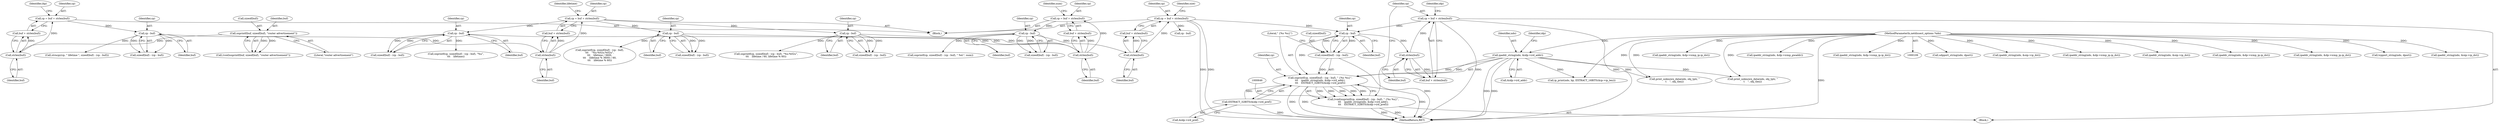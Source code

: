 digraph "0_tcpdump_2b62d1dda41590db29368ec7ba5f4faf3464765a@pointer" {
"1000647" [label="(Call,snprintf(cp, sizeof(buf) - (cp - buf), \" {%s %u}\",\n\t\t\t    ipaddr_string(ndo, &idp->ird_addr),\n\t\t\t    EXTRACT_32BITS(&idp->ird_pref)))"];
"1000652" [label="(Call,cp - buf)"];
"1000667" [label="(Call,cp = buf + strlen(buf))"];
"1000671" [label="(Call,strlen(buf))"];
"1000599" [label="(Call,cp = buf + strlen(buf))"];
"1000603" [label="(Call,strlen(buf))"];
"1000594" [label="(Call,cp - buf)"];
"1000576" [label="(Call,cp = buf + strlen(buf))"];
"1000580" [label="(Call,strlen(buf))"];
"1000561" [label="(Call,cp - buf)"];
"1000497" [label="(Call,cp = buf + strlen(buf))"];
"1000501" [label="(Call,strlen(buf))"];
"1000494" [label="(Call,cp - buf)"];
"1000469" [label="(Call,cp = buf + strlen(buf))"];
"1000473" [label="(Call,strlen(buf))"];
"1000464" [label="(Call,snprintf(buf, sizeof(buf), \"router advertisement\"))"];
"1000522" [label="(Call,cp - buf)"];
"1000542" [label="(Call,cp - buf)"];
"1000649" [label="(Call,sizeof(buf) - (cp - buf))"];
"1000656" [label="(Call,ipaddr_string(ndo, &idp->ird_addr))"];
"1000110" [label="(MethodParameterIn,netdissect_options *ndo)"];
"1000662" [label="(Call,EXTRACT_32BITS(&idp->ird_pref))"];
"1000645" [label="(Call,(void)snprintf(cp, sizeof(buf) - (cp - buf), \" {%s %u}\",\n\t\t\t    ipaddr_string(ndo, &idp->ird_addr),\n\t\t\t    EXTRACT_32BITS(&idp->ird_pref)))"];
"1000576" [label="(Call,cp = buf + strlen(buf))"];
"1000652" [label="(Call,cp - buf)"];
"1000311" [label="(Call,udpport_string(ndo, dport))"];
"1000539" [label="(Call,sizeof(buf) - (cp - buf))"];
"1000577" [label="(Identifier,cp)"];
"1000604" [label="(Identifier,buf)"];
"1000287" [label="(Call,ipaddr_string(ndo, &oip->ip_dst))"];
"1000668" [label="(Identifier,cp)"];
"1000498" [label="(Identifier,cp)"];
"1000599" [label="(Call,cp = buf + strlen(buf))"];
"1000662" [label="(Call,EXTRACT_32BITS(&idp->ird_pref))"];
"1000595" [label="(Identifier,cp)"];
"1000594" [label="(Call,cp - buf)"];
"1000456" [label="(Block,)"];
"1000657" [label="(Identifier,ndo)"];
"1000517" [label="(Call,snprintf(cp, sizeof(buf) - (cp - buf), \"%u\",\n\t\t\t    lifetime))"];
"1000465" [label="(Identifier,buf)"];
"1000581" [label="(Identifier,buf)"];
"1001260" [label="(MethodReturn,RET)"];
"1000488" [label="(Call,strncpy(cp, \" lifetime \", sizeof(buf) - (cp - buf)))"];
"1000654" [label="(Identifier,buf)"];
"1000499" [label="(Call,buf + strlen(buf))"];
"1000596" [label="(Identifier,buf)"];
"1001237" [label="(Call,print_unknown_data(ndo, obj_tptr, \"\n\t    \", obj_tlen))"];
"1000491" [label="(Call,sizeof(buf) - (cp - buf))"];
"1000470" [label="(Identifier,cp)"];
"1000563" [label="(Identifier,buf)"];
"1000504" [label="(Identifier,lifetime)"];
"1000462" [label="(Call,(void)snprintf(buf, sizeof(buf), \"router advertisement\"))"];
"1000671" [label="(Call,strlen(buf))"];
"1000658" [label="(Call,&idp->ird_addr)"];
"1000383" [label="(Call,ipaddr_string(ndo, &dp->icmp_ip.ip_dst))"];
"1000305" [label="(Call,ipaddr_string(ndo, &oip->ip_dst))"];
"1000476" [label="(Identifier,ihp)"];
"1000580" [label="(Call,strlen(buf))"];
"1000537" [label="(Call,snprintf(cp, sizeof(buf) - (cp - buf), \"%u:%02u\",\n\t\t\t    lifetime / 60, lifetime % 60))"];
"1000502" [label="(Identifier,buf)"];
"1000110" [label="(MethodParameterIn,netdissect_options *ndo)"];
"1000591" [label="(Call,sizeof(buf) - (cp - buf))"];
"1000469" [label="(Call,cp = buf + strlen(buf))"];
"1000562" [label="(Identifier,cp)"];
"1000650" [label="(Call,sizeof(buf))"];
"1000665" [label="(Identifier,idp)"];
"1000561" [label="(Call,cp - buf)"];
"1000524" [label="(Identifier,buf)"];
"1000542" [label="(Call,cp - buf)"];
"1000543" [label="(Identifier,cp)"];
"1000959" [label="(Call,ip_print(ndo, bp, EXTRACT_16BITS(&ip->ip_len)))"];
"1000641" [label="(Block,)"];
"1000221" [label="(Call,ipaddr_string(ndo, &dp->icmp_ip.ip_dst))"];
"1000672" [label="(Identifier,buf)"];
"1000603" [label="(Call,strlen(buf))"];
"1000408" [label="(Call,ipaddr_string(ndo, &dp->icmp_ip.ip_dst))"];
"1000601" [label="(Call,buf + strlen(buf))"];
"1000622" [label="(Call,cp - buf)"];
"1000497" [label="(Call,cp = buf + strlen(buf))"];
"1000293" [label="(Call,tcpport_string(ndo, dport))"];
"1000669" [label="(Call,buf + strlen(buf))"];
"1000522" [label="(Call,cp - buf)"];
"1000655" [label="(Literal,\" {%s %u}\")"];
"1000473" [label="(Call,strlen(buf))"];
"1000606" [label="(Identifier,size)"];
"1000474" [label="(Identifier,buf)"];
"1000519" [label="(Call,sizeof(buf) - (cp - buf))"];
"1000544" [label="(Identifier,buf)"];
"1000466" [label="(Call,sizeof(buf))"];
"1000496" [label="(Identifier,buf)"];
"1000323" [label="(Call,ipaddr_string(ndo, &oip->ip_dst))"];
"1000365" [label="(Call,ipaddr_string(ndo, &dp->icmp_ip.ip_dst))"];
"1000523" [label="(Identifier,cp)"];
"1000495" [label="(Identifier,cp)"];
"1000589" [label="(Call,snprintf(cp, sizeof(buf) - (cp - buf), \" %d:\", num))"];
"1000558" [label="(Call,sizeof(buf) - (cp - buf))"];
"1000667" [label="(Call,cp = buf + strlen(buf))"];
"1000494" [label="(Call,cp - buf)"];
"1000649" [label="(Call,sizeof(buf) - (cp - buf))"];
"1000663" [label="(Call,&idp->ird_pref)"];
"1000674" [label="(Identifier,idp)"];
"1000656" [label="(Call,ipaddr_string(ndo, &idp->ird_addr))"];
"1000645" [label="(Call,(void)snprintf(cp, sizeof(buf) - (cp - buf), \" {%s %u}\",\n\t\t\t    ipaddr_string(ndo, &idp->ird_addr),\n\t\t\t    EXTRACT_32BITS(&idp->ird_pref)))"];
"1000653" [label="(Identifier,cp)"];
"1000600" [label="(Identifier,cp)"];
"1001229" [label="(Call,print_unknown_data(ndo, obj_tptr, \"\n\t    \", obj_tlen))"];
"1000468" [label="(Literal,\"router advertisement\")"];
"1000501" [label="(Call,strlen(buf))"];
"1000464" [label="(Call,snprintf(buf, sizeof(buf), \"router advertisement\"))"];
"1000471" [label="(Call,buf + strlen(buf))"];
"1000648" [label="(Identifier,cp)"];
"1000583" [label="(Identifier,num)"];
"1000647" [label="(Call,snprintf(cp, sizeof(buf) - (cp - buf), \" {%s %u}\",\n\t\t\t    ipaddr_string(ndo, &idp->ird_addr),\n\t\t\t    EXTRACT_32BITS(&idp->ird_pref)))"];
"1000578" [label="(Call,buf + strlen(buf))"];
"1000556" [label="(Call,snprintf(cp, sizeof(buf) - (cp - buf),\n\t\t\t    \"%u:%02u:%02u\",\n\t\t\t    lifetime / 3600,\n\t\t\t    (lifetime % 3600) / 60,\n\t\t\t    lifetime % 60))"];
"1000448" [label="(Call,ipaddr_string(ndo, &dp->icmp_gwaddr))"];
"1000440" [label="(Call,ipaddr_string(ndo, &dp->icmp_ip.ip_dst))"];
"1000647" -> "1000645"  [label="AST: "];
"1000647" -> "1000662"  [label="CFG: "];
"1000648" -> "1000647"  [label="AST: "];
"1000649" -> "1000647"  [label="AST: "];
"1000655" -> "1000647"  [label="AST: "];
"1000656" -> "1000647"  [label="AST: "];
"1000662" -> "1000647"  [label="AST: "];
"1000645" -> "1000647"  [label="CFG: "];
"1000647" -> "1001260"  [label="DDG: "];
"1000647" -> "1001260"  [label="DDG: "];
"1000647" -> "1001260"  [label="DDG: "];
"1000647" -> "1000645"  [label="DDG: "];
"1000647" -> "1000645"  [label="DDG: "];
"1000647" -> "1000645"  [label="DDG: "];
"1000647" -> "1000645"  [label="DDG: "];
"1000647" -> "1000645"  [label="DDG: "];
"1000652" -> "1000647"  [label="DDG: "];
"1000649" -> "1000647"  [label="DDG: "];
"1000656" -> "1000647"  [label="DDG: "];
"1000656" -> "1000647"  [label="DDG: "];
"1000662" -> "1000647"  [label="DDG: "];
"1000652" -> "1000649"  [label="AST: "];
"1000652" -> "1000654"  [label="CFG: "];
"1000653" -> "1000652"  [label="AST: "];
"1000654" -> "1000652"  [label="AST: "];
"1000649" -> "1000652"  [label="CFG: "];
"1000652" -> "1000649"  [label="DDG: "];
"1000652" -> "1000649"  [label="DDG: "];
"1000667" -> "1000652"  [label="DDG: "];
"1000599" -> "1000652"  [label="DDG: "];
"1000652" -> "1000671"  [label="DDG: "];
"1000667" -> "1000641"  [label="AST: "];
"1000667" -> "1000669"  [label="CFG: "];
"1000668" -> "1000667"  [label="AST: "];
"1000669" -> "1000667"  [label="AST: "];
"1000674" -> "1000667"  [label="CFG: "];
"1000667" -> "1001260"  [label="DDG: "];
"1000667" -> "1001260"  [label="DDG: "];
"1000671" -> "1000667"  [label="DDG: "];
"1000671" -> "1000669"  [label="AST: "];
"1000671" -> "1000672"  [label="CFG: "];
"1000672" -> "1000671"  [label="AST: "];
"1000669" -> "1000671"  [label="CFG: "];
"1000671" -> "1000669"  [label="DDG: "];
"1000599" -> "1000456"  [label="AST: "];
"1000599" -> "1000601"  [label="CFG: "];
"1000600" -> "1000599"  [label="AST: "];
"1000601" -> "1000599"  [label="AST: "];
"1000606" -> "1000599"  [label="CFG: "];
"1000599" -> "1001260"  [label="DDG: "];
"1000599" -> "1001260"  [label="DDG: "];
"1000603" -> "1000599"  [label="DDG: "];
"1000599" -> "1000622"  [label="DDG: "];
"1000603" -> "1000601"  [label="AST: "];
"1000603" -> "1000604"  [label="CFG: "];
"1000604" -> "1000603"  [label="AST: "];
"1000601" -> "1000603"  [label="CFG: "];
"1000603" -> "1000601"  [label="DDG: "];
"1000594" -> "1000603"  [label="DDG: "];
"1000594" -> "1000591"  [label="AST: "];
"1000594" -> "1000596"  [label="CFG: "];
"1000595" -> "1000594"  [label="AST: "];
"1000596" -> "1000594"  [label="AST: "];
"1000591" -> "1000594"  [label="CFG: "];
"1000594" -> "1000589"  [label="DDG: "];
"1000594" -> "1000591"  [label="DDG: "];
"1000594" -> "1000591"  [label="DDG: "];
"1000576" -> "1000594"  [label="DDG: "];
"1000576" -> "1000456"  [label="AST: "];
"1000576" -> "1000578"  [label="CFG: "];
"1000577" -> "1000576"  [label="AST: "];
"1000578" -> "1000576"  [label="AST: "];
"1000583" -> "1000576"  [label="CFG: "];
"1000580" -> "1000576"  [label="DDG: "];
"1000580" -> "1000578"  [label="AST: "];
"1000580" -> "1000581"  [label="CFG: "];
"1000581" -> "1000580"  [label="AST: "];
"1000578" -> "1000580"  [label="CFG: "];
"1000580" -> "1000578"  [label="DDG: "];
"1000561" -> "1000580"  [label="DDG: "];
"1000522" -> "1000580"  [label="DDG: "];
"1000542" -> "1000580"  [label="DDG: "];
"1000561" -> "1000558"  [label="AST: "];
"1000561" -> "1000563"  [label="CFG: "];
"1000562" -> "1000561"  [label="AST: "];
"1000563" -> "1000561"  [label="AST: "];
"1000558" -> "1000561"  [label="CFG: "];
"1000561" -> "1000556"  [label="DDG: "];
"1000561" -> "1000558"  [label="DDG: "];
"1000561" -> "1000558"  [label="DDG: "];
"1000497" -> "1000561"  [label="DDG: "];
"1000497" -> "1000456"  [label="AST: "];
"1000497" -> "1000499"  [label="CFG: "];
"1000498" -> "1000497"  [label="AST: "];
"1000499" -> "1000497"  [label="AST: "];
"1000504" -> "1000497"  [label="CFG: "];
"1000501" -> "1000497"  [label="DDG: "];
"1000497" -> "1000522"  [label="DDG: "];
"1000497" -> "1000542"  [label="DDG: "];
"1000501" -> "1000499"  [label="AST: "];
"1000501" -> "1000502"  [label="CFG: "];
"1000502" -> "1000501"  [label="AST: "];
"1000499" -> "1000501"  [label="CFG: "];
"1000501" -> "1000499"  [label="DDG: "];
"1000494" -> "1000501"  [label="DDG: "];
"1000494" -> "1000491"  [label="AST: "];
"1000494" -> "1000496"  [label="CFG: "];
"1000495" -> "1000494"  [label="AST: "];
"1000496" -> "1000494"  [label="AST: "];
"1000491" -> "1000494"  [label="CFG: "];
"1000494" -> "1000488"  [label="DDG: "];
"1000494" -> "1000491"  [label="DDG: "];
"1000494" -> "1000491"  [label="DDG: "];
"1000469" -> "1000494"  [label="DDG: "];
"1000469" -> "1000456"  [label="AST: "];
"1000469" -> "1000471"  [label="CFG: "];
"1000470" -> "1000469"  [label="AST: "];
"1000471" -> "1000469"  [label="AST: "];
"1000476" -> "1000469"  [label="CFG: "];
"1000473" -> "1000469"  [label="DDG: "];
"1000473" -> "1000471"  [label="AST: "];
"1000473" -> "1000474"  [label="CFG: "];
"1000474" -> "1000473"  [label="AST: "];
"1000471" -> "1000473"  [label="CFG: "];
"1000473" -> "1000471"  [label="DDG: "];
"1000464" -> "1000473"  [label="DDG: "];
"1000464" -> "1000462"  [label="AST: "];
"1000464" -> "1000468"  [label="CFG: "];
"1000465" -> "1000464"  [label="AST: "];
"1000466" -> "1000464"  [label="AST: "];
"1000468" -> "1000464"  [label="AST: "];
"1000462" -> "1000464"  [label="CFG: "];
"1000464" -> "1000462"  [label="DDG: "];
"1000464" -> "1000462"  [label="DDG: "];
"1000522" -> "1000519"  [label="AST: "];
"1000522" -> "1000524"  [label="CFG: "];
"1000523" -> "1000522"  [label="AST: "];
"1000524" -> "1000522"  [label="AST: "];
"1000519" -> "1000522"  [label="CFG: "];
"1000522" -> "1000517"  [label="DDG: "];
"1000522" -> "1000519"  [label="DDG: "];
"1000522" -> "1000519"  [label="DDG: "];
"1000542" -> "1000539"  [label="AST: "];
"1000542" -> "1000544"  [label="CFG: "];
"1000543" -> "1000542"  [label="AST: "];
"1000544" -> "1000542"  [label="AST: "];
"1000539" -> "1000542"  [label="CFG: "];
"1000542" -> "1000537"  [label="DDG: "];
"1000542" -> "1000539"  [label="DDG: "];
"1000542" -> "1000539"  [label="DDG: "];
"1000650" -> "1000649"  [label="AST: "];
"1000655" -> "1000649"  [label="CFG: "];
"1000649" -> "1001260"  [label="DDG: "];
"1000656" -> "1000658"  [label="CFG: "];
"1000657" -> "1000656"  [label="AST: "];
"1000658" -> "1000656"  [label="AST: "];
"1000665" -> "1000656"  [label="CFG: "];
"1000656" -> "1001260"  [label="DDG: "];
"1000656" -> "1001260"  [label="DDG: "];
"1000110" -> "1000656"  [label="DDG: "];
"1000656" -> "1000959"  [label="DDG: "];
"1000656" -> "1001229"  [label="DDG: "];
"1000656" -> "1001237"  [label="DDG: "];
"1000110" -> "1000109"  [label="AST: "];
"1000110" -> "1001260"  [label="DDG: "];
"1000110" -> "1000221"  [label="DDG: "];
"1000110" -> "1000287"  [label="DDG: "];
"1000110" -> "1000293"  [label="DDG: "];
"1000110" -> "1000305"  [label="DDG: "];
"1000110" -> "1000311"  [label="DDG: "];
"1000110" -> "1000323"  [label="DDG: "];
"1000110" -> "1000365"  [label="DDG: "];
"1000110" -> "1000383"  [label="DDG: "];
"1000110" -> "1000408"  [label="DDG: "];
"1000110" -> "1000440"  [label="DDG: "];
"1000110" -> "1000448"  [label="DDG: "];
"1000110" -> "1000959"  [label="DDG: "];
"1000110" -> "1001229"  [label="DDG: "];
"1000110" -> "1001237"  [label="DDG: "];
"1000662" -> "1000663"  [label="CFG: "];
"1000663" -> "1000662"  [label="AST: "];
"1000662" -> "1001260"  [label="DDG: "];
"1000645" -> "1000641"  [label="AST: "];
"1000646" -> "1000645"  [label="AST: "];
"1000668" -> "1000645"  [label="CFG: "];
"1000645" -> "1001260"  [label="DDG: "];
"1000645" -> "1001260"  [label="DDG: "];
}
